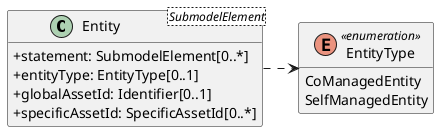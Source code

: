 @startuml
skinparam classAttributeIconSize 0
hide methods

class Entity<SubmodelElement> {
  +statement: SubmodelElement[0..*]
  +entityType: EntityType[0..1]
  +globalAssetId: Identifier[0..1]
  +specificAssetId: SpecificAssetId[0..*]
}
enum EntityType <<enumeration>> {
  CoManagedEntity
  SelfManagedEntity
}
Entity .> EntityType
@enduml